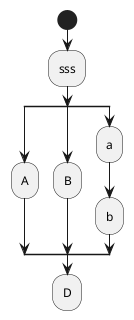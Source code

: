 @startuml
'https://plantuml.com/activity-diagram-beta

' You can use split, split again and end split keywords to denote split processing

'split/split again/end split

start
:sss;
    split
        :A;
    split again
        :B;
    split again
        :a;
        :b;
    end split
        :D;

@enduml
